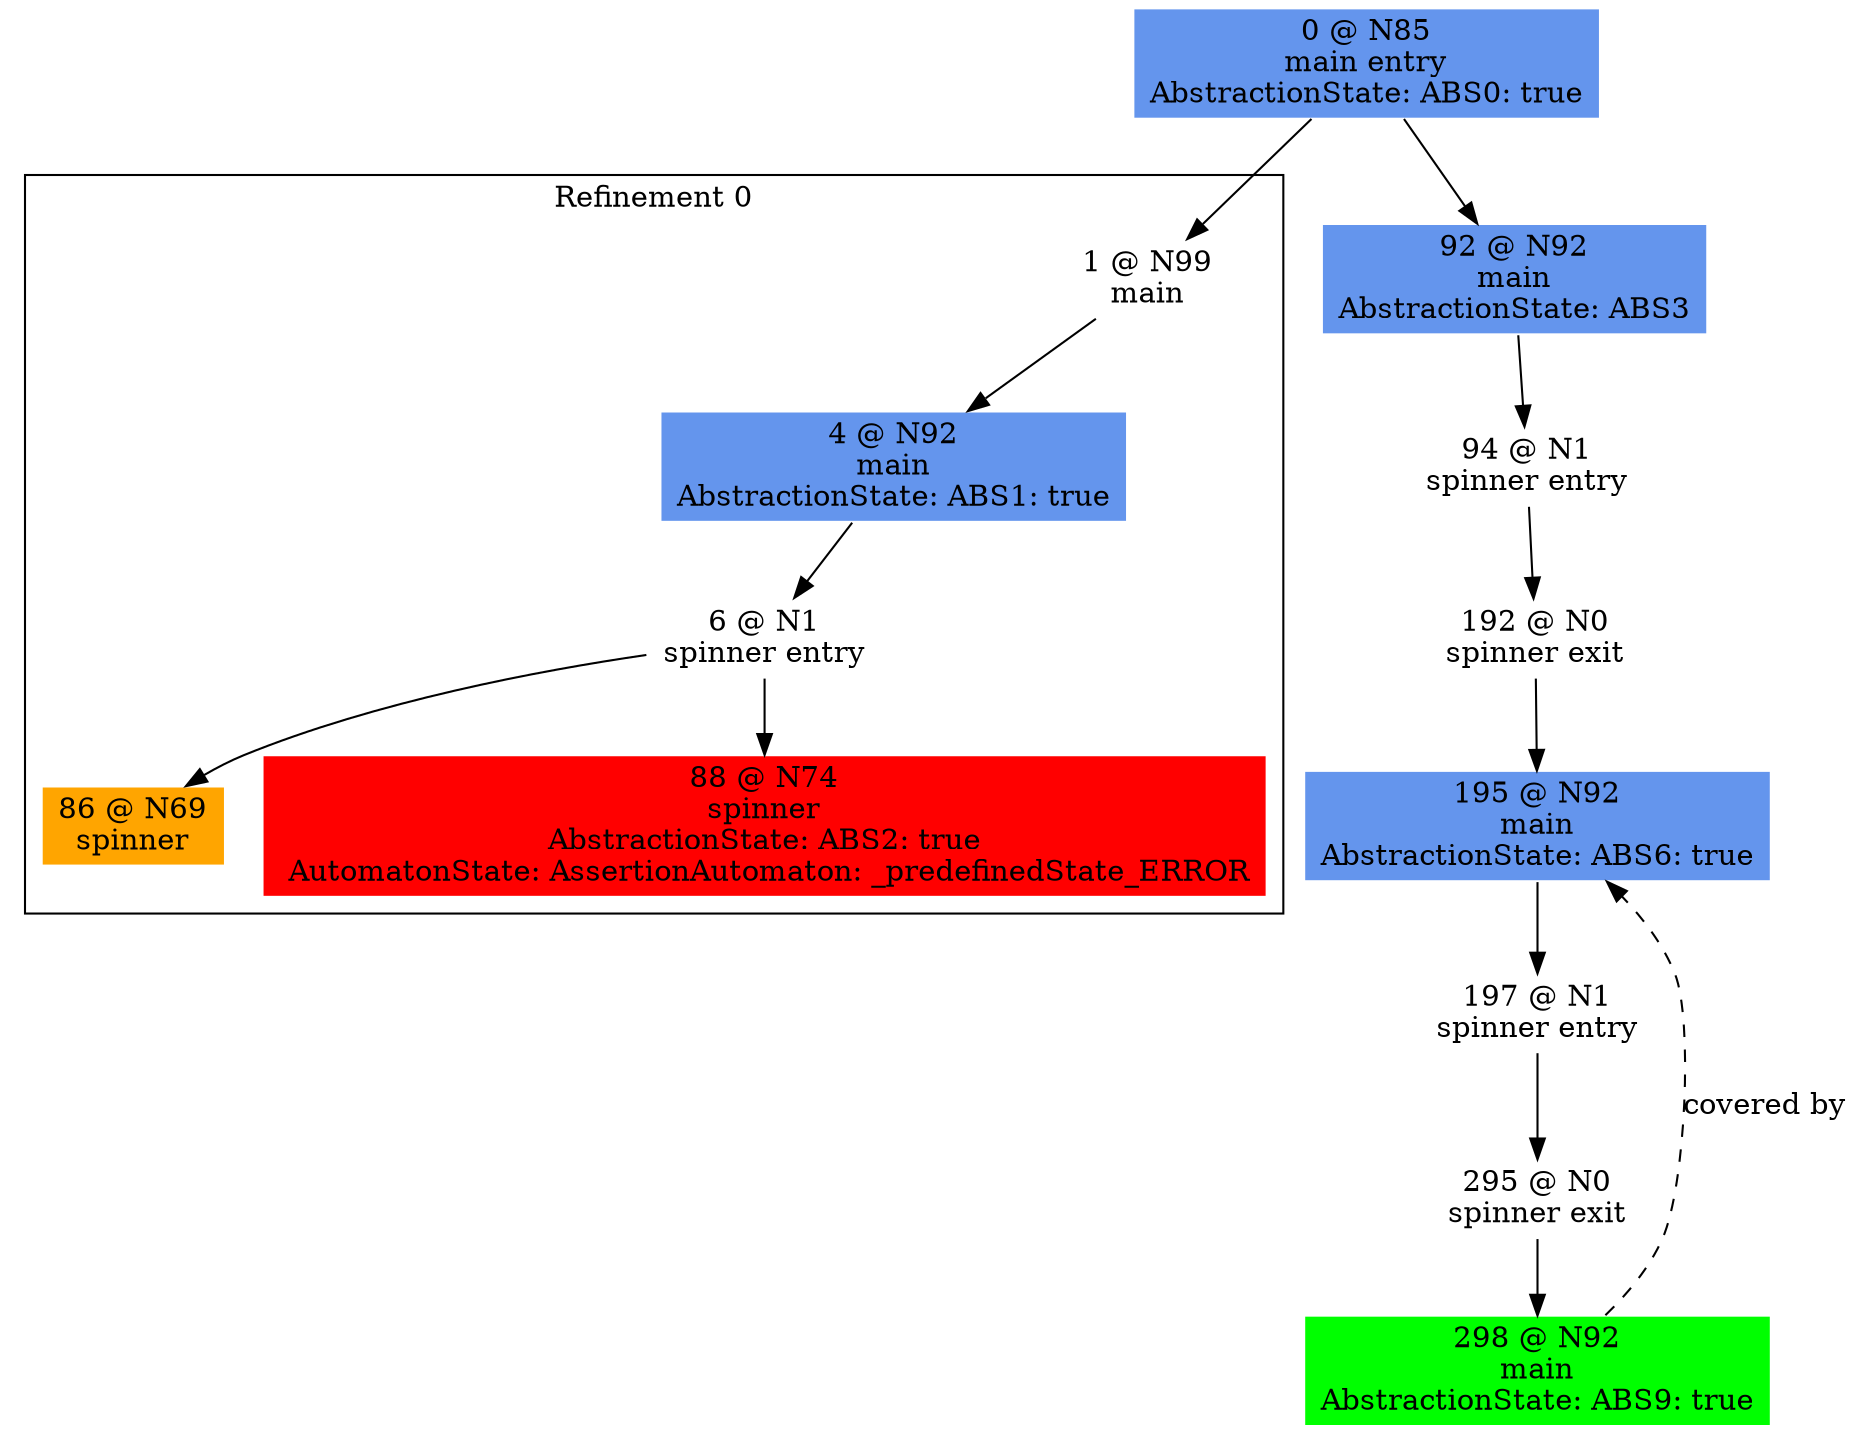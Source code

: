 digraph ARG {
node [style="filled" shape="box" color="white"]
subgraph cluster_0 {
label="Refinement 0"
1 [label="1 @ N99\nmain\n" id="1"]
4 [fillcolor="cornflowerblue" label="4 @ N92\nmain\nAbstractionState: ABS1: true\n" id="4"]
6 [label="6 @ N1\nspinner entry\n" id="6"]
86 [fillcolor="orange" label="86 @ N69\nspinner\n" id="86"]
88 [fillcolor="red" label="88 @ N74\nspinner\nAbstractionState: ABS2: true\n AutomatonState: AssertionAutomaton: _predefinedState_ERROR\n" id="88"]
1 -> 4 []
4 -> 6 []
6 -> 88 []
6 -> 86 []
}
0 -> 1
0 [fillcolor="cornflowerblue" label="0 @ N85\nmain entry\nAbstractionState: ABS0: true\n" id="0"]
92 [fillcolor="cornflowerblue" label="92 @ N92\nmain\nAbstractionState: ABS3\n" id="92"]
94 [label="94 @ N1\nspinner entry\n" id="94"]
192 [label="192 @ N0\nspinner exit\n" id="192"]
195 [fillcolor="cornflowerblue" label="195 @ N92\nmain\nAbstractionState: ABS6: true\n" id="195"]
197 [label="197 @ N1\nspinner entry\n" id="197"]
295 [label="295 @ N0\nspinner exit\n" id="295"]
298 [fillcolor="green" label="298 @ N92\nmain\nAbstractionState: ABS9: true\n" id="298"]
0 -> 92 []
92 -> 94 []
94 -> 192 []
192 -> 195 []
298 -> 195 [style="dashed" weight="0" label="covered by"]
195 -> 197 []
197 -> 295 []
295 -> 298 []
}
